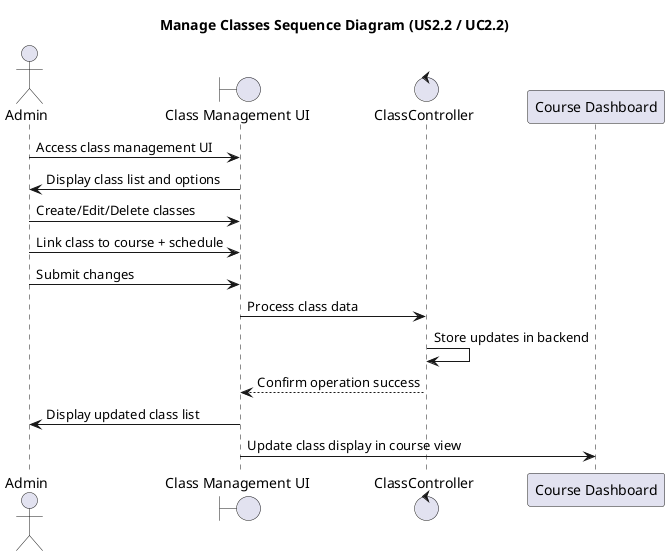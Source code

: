 @startuml ManageClasses
title Manage Classes Sequence Diagram (US2.2 / UC2.2)

actor Admin
boundary "Class Management UI"
control "ClassController"

Admin -> "Class Management UI" : Access class management UI
"Class Management UI" -> Admin : Display class list and options

Admin -> "Class Management UI" : Create/Edit/Delete classes
Admin -> "Class Management UI" : Link class to course + schedule
Admin -> "Class Management UI" : Submit changes

"Class Management UI" -> "ClassController" : Process class data
"ClassController" -> "ClassController" : Store updates in backend
"ClassController" --> "Class Management UI" : Confirm operation success

"Class Management UI" -> Admin : Display updated class list
"Class Management UI" -> "Course Dashboard" : Update class display in course view

@enduml
